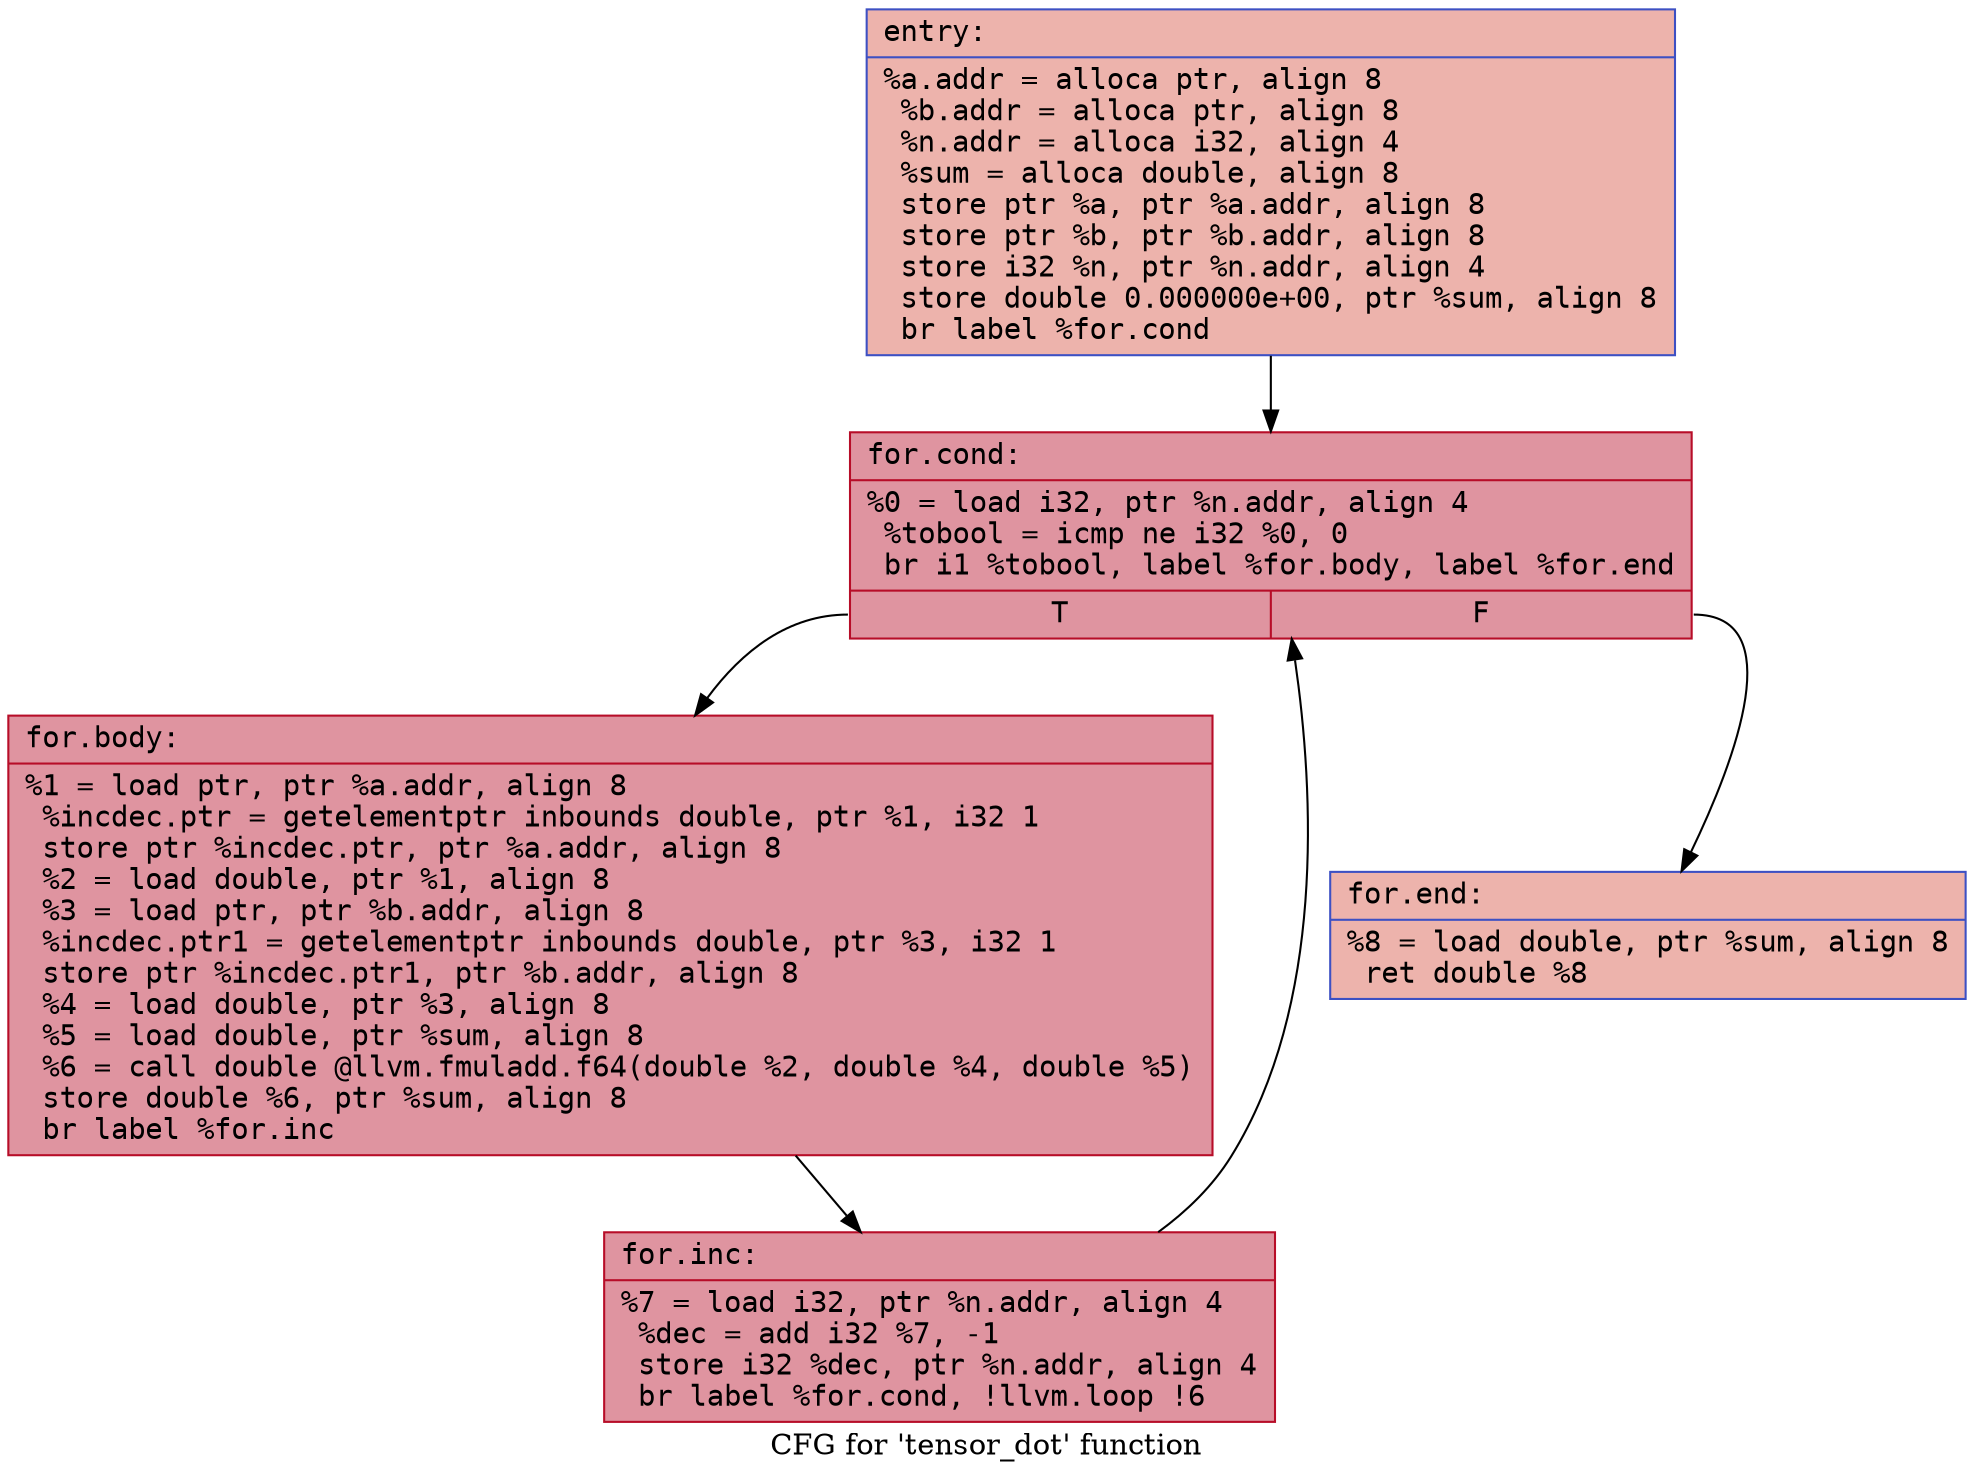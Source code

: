 digraph "CFG for 'tensor_dot' function" {
	label="CFG for 'tensor_dot' function";

	Node0x556a7fbd9000 [shape=record,color="#3d50c3ff", style=filled, fillcolor="#d6524470" fontname="Courier",label="{entry:\l|  %a.addr = alloca ptr, align 8\l  %b.addr = alloca ptr, align 8\l  %n.addr = alloca i32, align 4\l  %sum = alloca double, align 8\l  store ptr %a, ptr %a.addr, align 8\l  store ptr %b, ptr %b.addr, align 8\l  store i32 %n, ptr %n.addr, align 4\l  store double 0.000000e+00, ptr %sum, align 8\l  br label %for.cond\l}"];
	Node0x556a7fbd9000 -> Node0x556a7fbdb800[tooltip="entry -> for.cond\nProbability 100.00%" ];
	Node0x556a7fbdb800 [shape=record,color="#b70d28ff", style=filled, fillcolor="#b70d2870" fontname="Courier",label="{for.cond:\l|  %0 = load i32, ptr %n.addr, align 4\l  %tobool = icmp ne i32 %0, 0\l  br i1 %tobool, label %for.body, label %for.end\l|{<s0>T|<s1>F}}"];
	Node0x556a7fbdb800:s0 -> Node0x556a7fbdc270[tooltip="for.cond -> for.body\nProbability 96.88%" ];
	Node0x556a7fbdb800:s1 -> Node0x556a7fbdc2f0[tooltip="for.cond -> for.end\nProbability 3.12%" ];
	Node0x556a7fbdc270 [shape=record,color="#b70d28ff", style=filled, fillcolor="#b70d2870" fontname="Courier",label="{for.body:\l|  %1 = load ptr, ptr %a.addr, align 8\l  %incdec.ptr = getelementptr inbounds double, ptr %1, i32 1\l  store ptr %incdec.ptr, ptr %a.addr, align 8\l  %2 = load double, ptr %1, align 8\l  %3 = load ptr, ptr %b.addr, align 8\l  %incdec.ptr1 = getelementptr inbounds double, ptr %3, i32 1\l  store ptr %incdec.ptr1, ptr %b.addr, align 8\l  %4 = load double, ptr %3, align 8\l  %5 = load double, ptr %sum, align 8\l  %6 = call double @llvm.fmuladd.f64(double %2, double %4, double %5)\l  store double %6, ptr %sum, align 8\l  br label %for.inc\l}"];
	Node0x556a7fbdc270 -> Node0x556a7fbdcd20[tooltip="for.body -> for.inc\nProbability 100.00%" ];
	Node0x556a7fbdcd20 [shape=record,color="#b70d28ff", style=filled, fillcolor="#b70d2870" fontname="Courier",label="{for.inc:\l|  %7 = load i32, ptr %n.addr, align 4\l  %dec = add i32 %7, -1\l  store i32 %dec, ptr %n.addr, align 4\l  br label %for.cond, !llvm.loop !6\l}"];
	Node0x556a7fbdcd20 -> Node0x556a7fbdb800[tooltip="for.inc -> for.cond\nProbability 100.00%" ];
	Node0x556a7fbdc2f0 [shape=record,color="#3d50c3ff", style=filled, fillcolor="#d6524470" fontname="Courier",label="{for.end:\l|  %8 = load double, ptr %sum, align 8\l  ret double %8\l}"];
}
